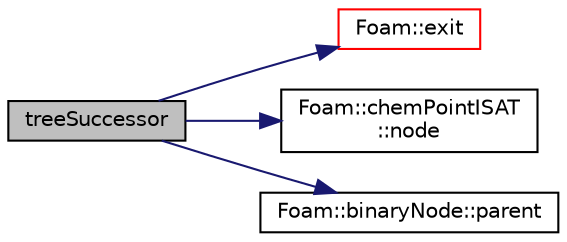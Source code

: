 digraph "treeSuccessor"
{
  bgcolor="transparent";
  edge [fontname="Helvetica",fontsize="10",labelfontname="Helvetica",labelfontsize="10"];
  node [fontname="Helvetica",fontsize="10",shape=record];
  rankdir="LR";
  Node377 [label="treeSuccessor",height=0.2,width=0.4,color="black", fillcolor="grey75", style="filled", fontcolor="black"];
  Node377 -> Node378 [color="midnightblue",fontsize="10",style="solid",fontname="Helvetica"];
  Node378 [label="Foam::exit",height=0.2,width=0.4,color="red",URL="$a21851.html#a06ca7250d8e89caf05243ec094843642"];
  Node377 -> Node427 [color="midnightblue",fontsize="10",style="solid",fontname="Helvetica"];
  Node427 [label="Foam::chemPointISAT\l::node",height=0.2,width=0.4,color="black",URL="$a31125.html#a186616b81d749afac37a7edfe7ac5cc3"];
  Node377 -> Node428 [color="midnightblue",fontsize="10",style="solid",fontname="Helvetica"];
  Node428 [label="Foam::binaryNode::parent",height=0.2,width=0.4,color="black",URL="$a31117.html#ab50e478c640e1be181dffa6825294c35"];
}
